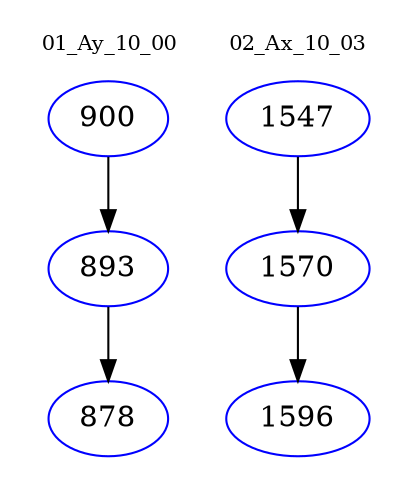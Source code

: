 digraph{
subgraph cluster_0 {
color = white
label = "01_Ay_10_00";
fontsize=10;
T0_900 [label="900", color="blue"]
T0_900 -> T0_893 [color="black"]
T0_893 [label="893", color="blue"]
T0_893 -> T0_878 [color="black"]
T0_878 [label="878", color="blue"]
}
subgraph cluster_1 {
color = white
label = "02_Ax_10_03";
fontsize=10;
T1_1547 [label="1547", color="blue"]
T1_1547 -> T1_1570 [color="black"]
T1_1570 [label="1570", color="blue"]
T1_1570 -> T1_1596 [color="black"]
T1_1596 [label="1596", color="blue"]
}
}
